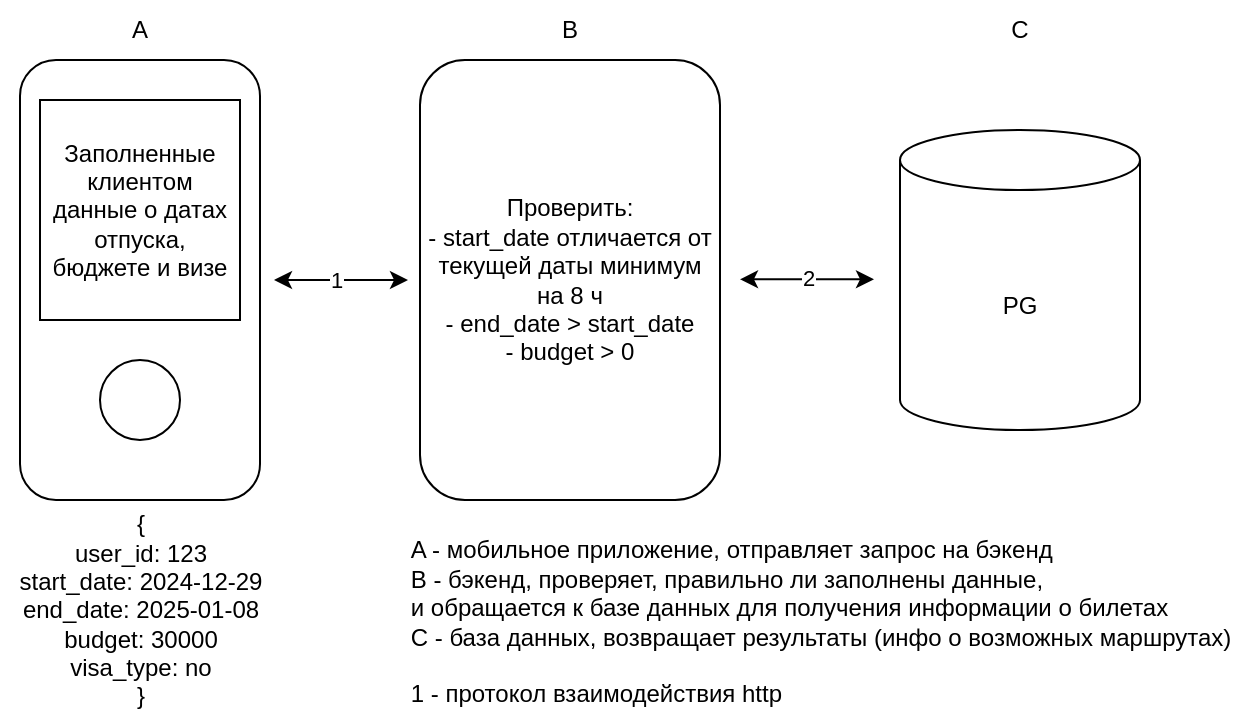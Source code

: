 <mxfile version="24.8.3">
  <diagram name="Страница — 1" id="D_3XNSJvP8yMnQjtB8QF">
    <mxGraphModel dx="985" dy="425" grid="1" gridSize="10" guides="1" tooltips="1" connect="1" arrows="1" fold="1" page="1" pageScale="1" pageWidth="827" pageHeight="1169" math="0" shadow="0">
      <root>
        <mxCell id="0" />
        <mxCell id="1" parent="0" />
        <mxCell id="ruW4GjCBtJD8judtqiPq-1" value="" style="rounded=1;whiteSpace=wrap;html=1;" vertex="1" parent="1">
          <mxGeometry x="80" y="40" width="120" height="220" as="geometry" />
        </mxCell>
        <mxCell id="ruW4GjCBtJD8judtqiPq-2" value="" style="ellipse;whiteSpace=wrap;html=1;" vertex="1" parent="1">
          <mxGeometry x="120" y="190" width="40" height="40" as="geometry" />
        </mxCell>
        <mxCell id="ruW4GjCBtJD8judtqiPq-3" value="Заполненные клиентом данные о датах отпуска, бюджете и визе" style="rounded=0;whiteSpace=wrap;html=1;" vertex="1" parent="1">
          <mxGeometry x="90" y="60" width="100" height="110" as="geometry" />
        </mxCell>
        <mxCell id="ruW4GjCBtJD8judtqiPq-4" value="" style="endArrow=classic;startArrow=classic;html=1;rounded=0;" edge="1" parent="1">
          <mxGeometry width="50" height="50" relative="1" as="geometry">
            <mxPoint x="207" y="150" as="sourcePoint" />
            <mxPoint x="274" y="150" as="targetPoint" />
          </mxGeometry>
        </mxCell>
        <mxCell id="ruW4GjCBtJD8judtqiPq-14" value="1" style="edgeLabel;html=1;align=center;verticalAlign=middle;resizable=0;points=[];" vertex="1" connectable="0" parent="ruW4GjCBtJD8judtqiPq-4">
          <mxGeometry x="-0.07" relative="1" as="geometry">
            <mxPoint as="offset" />
          </mxGeometry>
        </mxCell>
        <mxCell id="ruW4GjCBtJD8judtqiPq-5" value="{&lt;div&gt;user_id: 123&lt;/div&gt;&lt;div&gt;start_date: 2024-12-29&lt;/div&gt;&lt;div&gt;end_date: 2025-01-08&lt;/div&gt;&lt;div&gt;budget: 30000&lt;/div&gt;&lt;div&gt;visa_type: no&lt;/div&gt;&lt;div&gt;}&lt;/div&gt;" style="text;html=1;align=center;verticalAlign=middle;resizable=0;points=[];autosize=1;strokeColor=none;fillColor=none;" vertex="1" parent="1">
          <mxGeometry x="70" y="260" width="140" height="110" as="geometry" />
        </mxCell>
        <mxCell id="ruW4GjCBtJD8judtqiPq-6" value="Проверить:&lt;div&gt;- start_date отличается от текущей даты минимум на 8 ч&lt;/div&gt;&lt;div&gt;- end_date &amp;gt; start_date&lt;/div&gt;&lt;div&gt;- budget &amp;gt; 0&lt;/div&gt;" style="rounded=1;whiteSpace=wrap;html=1;" vertex="1" parent="1">
          <mxGeometry x="280" y="40" width="150" height="220" as="geometry" />
        </mxCell>
        <mxCell id="ruW4GjCBtJD8judtqiPq-8" value="" style="endArrow=classic;startArrow=classic;html=1;rounded=0;" edge="1" parent="1">
          <mxGeometry width="50" height="50" relative="1" as="geometry">
            <mxPoint x="440" y="149.64" as="sourcePoint" />
            <mxPoint x="507" y="149.64" as="targetPoint" />
          </mxGeometry>
        </mxCell>
        <mxCell id="ruW4GjCBtJD8judtqiPq-15" value="2" style="edgeLabel;html=1;align=center;verticalAlign=middle;resizable=0;points=[];" vertex="1" connectable="0" parent="ruW4GjCBtJD8judtqiPq-8">
          <mxGeometry x="0.011" y="1" relative="1" as="geometry">
            <mxPoint as="offset" />
          </mxGeometry>
        </mxCell>
        <mxCell id="ruW4GjCBtJD8judtqiPq-9" value="PG" style="shape=cylinder3;whiteSpace=wrap;html=1;boundedLbl=1;backgroundOutline=1;size=15;" vertex="1" parent="1">
          <mxGeometry x="520" y="75" width="120" height="150" as="geometry" />
        </mxCell>
        <mxCell id="ruW4GjCBtJD8judtqiPq-10" value="A" style="text;html=1;align=center;verticalAlign=middle;whiteSpace=wrap;rounded=0;" vertex="1" parent="1">
          <mxGeometry x="110" y="10" width="60" height="30" as="geometry" />
        </mxCell>
        <mxCell id="ruW4GjCBtJD8judtqiPq-11" value="B" style="text;html=1;align=center;verticalAlign=middle;whiteSpace=wrap;rounded=0;" vertex="1" parent="1">
          <mxGeometry x="325" y="10" width="60" height="30" as="geometry" />
        </mxCell>
        <mxCell id="ruW4GjCBtJD8judtqiPq-12" value="C" style="text;html=1;align=center;verticalAlign=middle;whiteSpace=wrap;rounded=0;" vertex="1" parent="1">
          <mxGeometry x="550" y="10" width="60" height="30" as="geometry" />
        </mxCell>
        <mxCell id="ruW4GjCBtJD8judtqiPq-13" value="&lt;div style=&quot;text-align: left;&quot;&gt;&lt;span style=&quot;background-color: initial;&quot;&gt;A - мобильное приложение, отправляет запрос на бэкенд&lt;/span&gt;&lt;/div&gt;&lt;div style=&quot;text-align: left;&quot;&gt;B - бэкенд, проверяет, правильно ли заполнены данные,&lt;/div&gt;&lt;div style=&quot;text-align: left;&quot;&gt;и обращается к базе данных для получения информации о билетах&lt;/div&gt;&lt;div style=&quot;text-align: left;&quot;&gt;C - база данных, возвращает результаты (инфо о возможных маршрутах)&lt;/div&gt;&lt;div style=&quot;text-align: left;&quot;&gt;&lt;br&gt;&lt;/div&gt;&lt;div style=&quot;text-align: left;&quot;&gt;1 - протокол взаимодействия http&lt;/div&gt;" style="text;html=1;align=center;verticalAlign=middle;resizable=0;points=[];autosize=1;strokeColor=none;fillColor=none;" vertex="1" parent="1">
          <mxGeometry x="265" y="271" width="430" height="100" as="geometry" />
        </mxCell>
      </root>
    </mxGraphModel>
  </diagram>
</mxfile>
